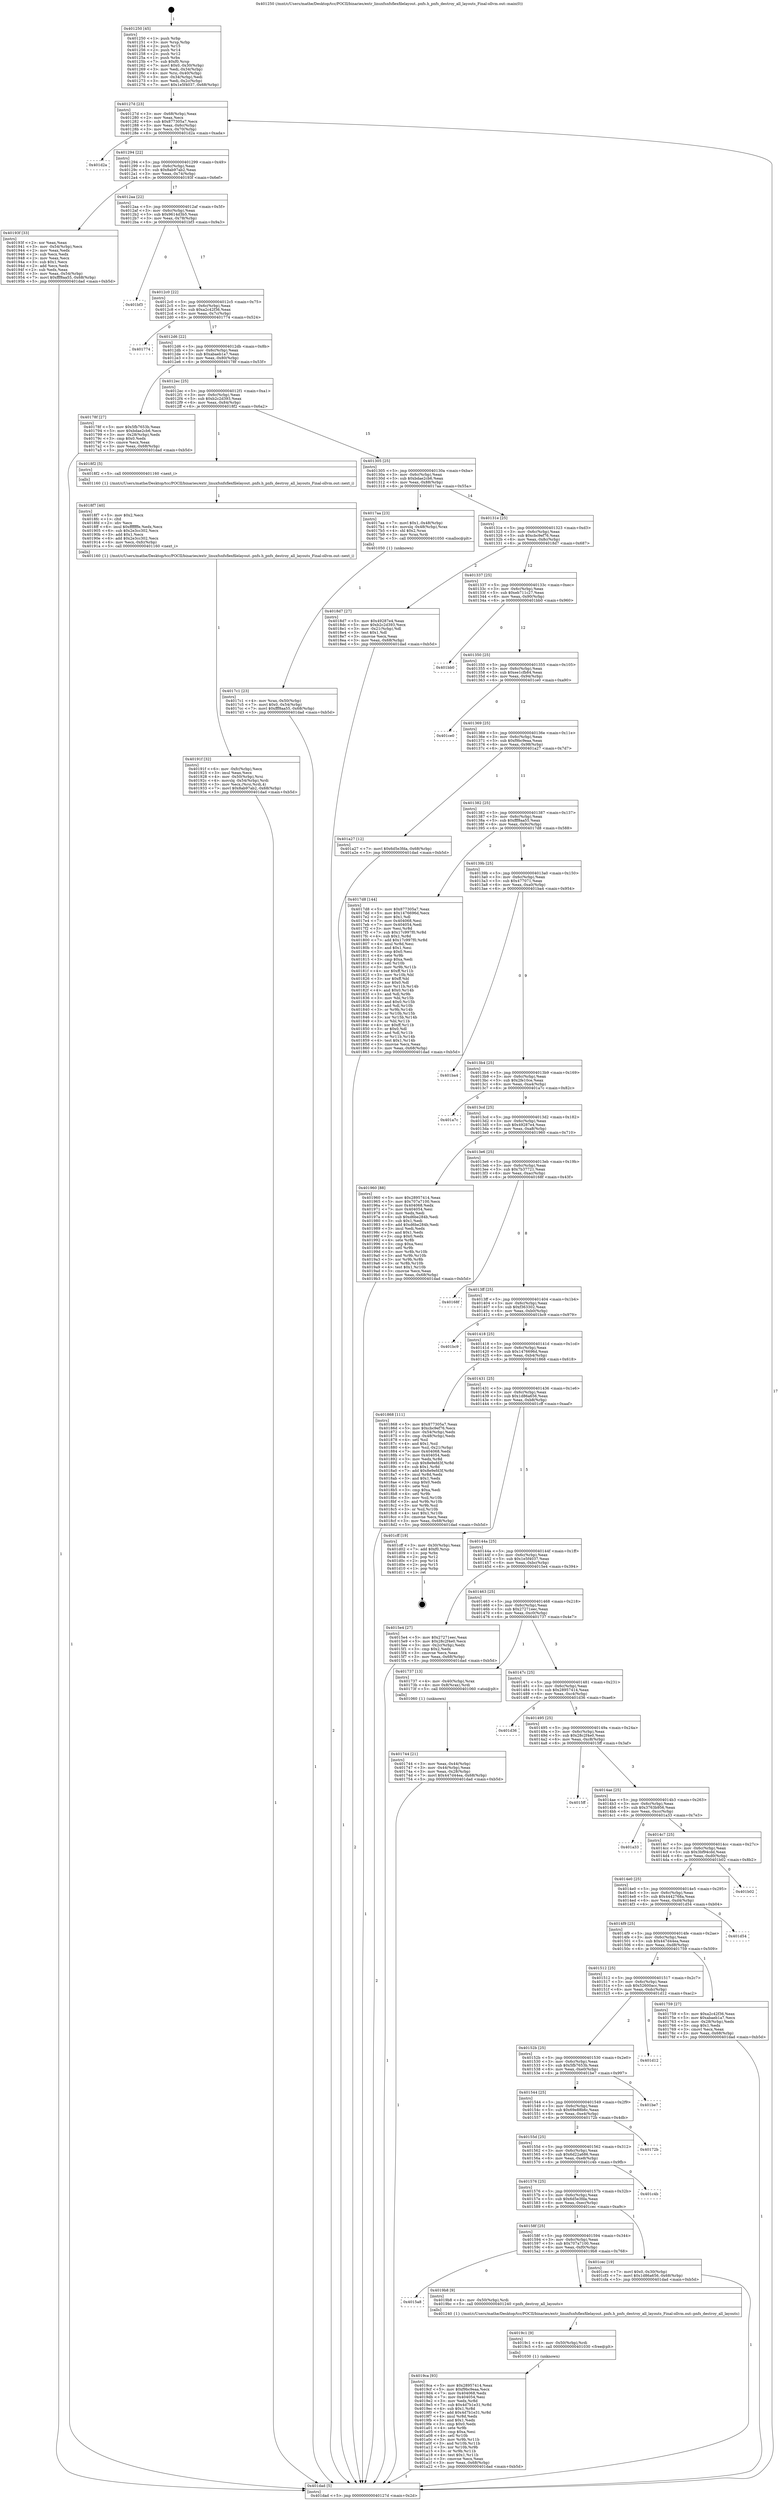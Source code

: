 digraph "0x401250" {
  label = "0x401250 (/mnt/c/Users/mathe/Desktop/tcc/POCII/binaries/extr_linuxfsnfsflexfilelayout..pnfs.h_pnfs_destroy_all_layouts_Final-ollvm.out::main(0))"
  labelloc = "t"
  node[shape=record]

  Entry [label="",width=0.3,height=0.3,shape=circle,fillcolor=black,style=filled]
  "0x40127d" [label="{
     0x40127d [23]\l
     | [instrs]\l
     &nbsp;&nbsp;0x40127d \<+3\>: mov -0x68(%rbp),%eax\l
     &nbsp;&nbsp;0x401280 \<+2\>: mov %eax,%ecx\l
     &nbsp;&nbsp;0x401282 \<+6\>: sub $0x877305a7,%ecx\l
     &nbsp;&nbsp;0x401288 \<+3\>: mov %eax,-0x6c(%rbp)\l
     &nbsp;&nbsp;0x40128b \<+3\>: mov %ecx,-0x70(%rbp)\l
     &nbsp;&nbsp;0x40128e \<+6\>: je 0000000000401d2a \<main+0xada\>\l
  }"]
  "0x401d2a" [label="{
     0x401d2a\l
  }", style=dashed]
  "0x401294" [label="{
     0x401294 [22]\l
     | [instrs]\l
     &nbsp;&nbsp;0x401294 \<+5\>: jmp 0000000000401299 \<main+0x49\>\l
     &nbsp;&nbsp;0x401299 \<+3\>: mov -0x6c(%rbp),%eax\l
     &nbsp;&nbsp;0x40129c \<+5\>: sub $0x8ab97ab2,%eax\l
     &nbsp;&nbsp;0x4012a1 \<+3\>: mov %eax,-0x74(%rbp)\l
     &nbsp;&nbsp;0x4012a4 \<+6\>: je 000000000040193f \<main+0x6ef\>\l
  }"]
  Exit [label="",width=0.3,height=0.3,shape=circle,fillcolor=black,style=filled,peripheries=2]
  "0x40193f" [label="{
     0x40193f [33]\l
     | [instrs]\l
     &nbsp;&nbsp;0x40193f \<+2\>: xor %eax,%eax\l
     &nbsp;&nbsp;0x401941 \<+3\>: mov -0x54(%rbp),%ecx\l
     &nbsp;&nbsp;0x401944 \<+2\>: mov %eax,%edx\l
     &nbsp;&nbsp;0x401946 \<+2\>: sub %ecx,%edx\l
     &nbsp;&nbsp;0x401948 \<+2\>: mov %eax,%ecx\l
     &nbsp;&nbsp;0x40194a \<+3\>: sub $0x1,%ecx\l
     &nbsp;&nbsp;0x40194d \<+2\>: add %ecx,%edx\l
     &nbsp;&nbsp;0x40194f \<+2\>: sub %edx,%eax\l
     &nbsp;&nbsp;0x401951 \<+3\>: mov %eax,-0x54(%rbp)\l
     &nbsp;&nbsp;0x401954 \<+7\>: movl $0xfff8aa55,-0x68(%rbp)\l
     &nbsp;&nbsp;0x40195b \<+5\>: jmp 0000000000401dad \<main+0xb5d\>\l
  }"]
  "0x4012aa" [label="{
     0x4012aa [22]\l
     | [instrs]\l
     &nbsp;&nbsp;0x4012aa \<+5\>: jmp 00000000004012af \<main+0x5f\>\l
     &nbsp;&nbsp;0x4012af \<+3\>: mov -0x6c(%rbp),%eax\l
     &nbsp;&nbsp;0x4012b2 \<+5\>: sub $0x9614d3b5,%eax\l
     &nbsp;&nbsp;0x4012b7 \<+3\>: mov %eax,-0x78(%rbp)\l
     &nbsp;&nbsp;0x4012ba \<+6\>: je 0000000000401bf3 \<main+0x9a3\>\l
  }"]
  "0x4019ca" [label="{
     0x4019ca [93]\l
     | [instrs]\l
     &nbsp;&nbsp;0x4019ca \<+5\>: mov $0x28957414,%eax\l
     &nbsp;&nbsp;0x4019cf \<+5\>: mov $0xf9bc9eaa,%ecx\l
     &nbsp;&nbsp;0x4019d4 \<+7\>: mov 0x404068,%edx\l
     &nbsp;&nbsp;0x4019db \<+7\>: mov 0x404054,%esi\l
     &nbsp;&nbsp;0x4019e2 \<+3\>: mov %edx,%r8d\l
     &nbsp;&nbsp;0x4019e5 \<+7\>: sub $0x4d7b1e31,%r8d\l
     &nbsp;&nbsp;0x4019ec \<+4\>: sub $0x1,%r8d\l
     &nbsp;&nbsp;0x4019f0 \<+7\>: add $0x4d7b1e31,%r8d\l
     &nbsp;&nbsp;0x4019f7 \<+4\>: imul %r8d,%edx\l
     &nbsp;&nbsp;0x4019fb \<+3\>: and $0x1,%edx\l
     &nbsp;&nbsp;0x4019fe \<+3\>: cmp $0x0,%edx\l
     &nbsp;&nbsp;0x401a01 \<+4\>: sete %r9b\l
     &nbsp;&nbsp;0x401a05 \<+3\>: cmp $0xa,%esi\l
     &nbsp;&nbsp;0x401a08 \<+4\>: setl %r10b\l
     &nbsp;&nbsp;0x401a0c \<+3\>: mov %r9b,%r11b\l
     &nbsp;&nbsp;0x401a0f \<+3\>: and %r10b,%r11b\l
     &nbsp;&nbsp;0x401a12 \<+3\>: xor %r10b,%r9b\l
     &nbsp;&nbsp;0x401a15 \<+3\>: or %r9b,%r11b\l
     &nbsp;&nbsp;0x401a18 \<+4\>: test $0x1,%r11b\l
     &nbsp;&nbsp;0x401a1c \<+3\>: cmovne %ecx,%eax\l
     &nbsp;&nbsp;0x401a1f \<+3\>: mov %eax,-0x68(%rbp)\l
     &nbsp;&nbsp;0x401a22 \<+5\>: jmp 0000000000401dad \<main+0xb5d\>\l
  }"]
  "0x401bf3" [label="{
     0x401bf3\l
  }", style=dashed]
  "0x4012c0" [label="{
     0x4012c0 [22]\l
     | [instrs]\l
     &nbsp;&nbsp;0x4012c0 \<+5\>: jmp 00000000004012c5 \<main+0x75\>\l
     &nbsp;&nbsp;0x4012c5 \<+3\>: mov -0x6c(%rbp),%eax\l
     &nbsp;&nbsp;0x4012c8 \<+5\>: sub $0xa2c42f36,%eax\l
     &nbsp;&nbsp;0x4012cd \<+3\>: mov %eax,-0x7c(%rbp)\l
     &nbsp;&nbsp;0x4012d0 \<+6\>: je 0000000000401774 \<main+0x524\>\l
  }"]
  "0x4019c1" [label="{
     0x4019c1 [9]\l
     | [instrs]\l
     &nbsp;&nbsp;0x4019c1 \<+4\>: mov -0x50(%rbp),%rdi\l
     &nbsp;&nbsp;0x4019c5 \<+5\>: call 0000000000401030 \<free@plt\>\l
     | [calls]\l
     &nbsp;&nbsp;0x401030 \{1\} (unknown)\l
  }"]
  "0x401774" [label="{
     0x401774\l
  }", style=dashed]
  "0x4012d6" [label="{
     0x4012d6 [22]\l
     | [instrs]\l
     &nbsp;&nbsp;0x4012d6 \<+5\>: jmp 00000000004012db \<main+0x8b\>\l
     &nbsp;&nbsp;0x4012db \<+3\>: mov -0x6c(%rbp),%eax\l
     &nbsp;&nbsp;0x4012de \<+5\>: sub $0xabaeb1a7,%eax\l
     &nbsp;&nbsp;0x4012e3 \<+3\>: mov %eax,-0x80(%rbp)\l
     &nbsp;&nbsp;0x4012e6 \<+6\>: je 000000000040178f \<main+0x53f\>\l
  }"]
  "0x4015a8" [label="{
     0x4015a8\l
  }", style=dashed]
  "0x40178f" [label="{
     0x40178f [27]\l
     | [instrs]\l
     &nbsp;&nbsp;0x40178f \<+5\>: mov $0x5fb7653b,%eax\l
     &nbsp;&nbsp;0x401794 \<+5\>: mov $0xbdae2cb6,%ecx\l
     &nbsp;&nbsp;0x401799 \<+3\>: mov -0x28(%rbp),%edx\l
     &nbsp;&nbsp;0x40179c \<+3\>: cmp $0x0,%edx\l
     &nbsp;&nbsp;0x40179f \<+3\>: cmove %ecx,%eax\l
     &nbsp;&nbsp;0x4017a2 \<+3\>: mov %eax,-0x68(%rbp)\l
     &nbsp;&nbsp;0x4017a5 \<+5\>: jmp 0000000000401dad \<main+0xb5d\>\l
  }"]
  "0x4012ec" [label="{
     0x4012ec [25]\l
     | [instrs]\l
     &nbsp;&nbsp;0x4012ec \<+5\>: jmp 00000000004012f1 \<main+0xa1\>\l
     &nbsp;&nbsp;0x4012f1 \<+3\>: mov -0x6c(%rbp),%eax\l
     &nbsp;&nbsp;0x4012f4 \<+5\>: sub $0xb2c2d393,%eax\l
     &nbsp;&nbsp;0x4012f9 \<+6\>: mov %eax,-0x84(%rbp)\l
     &nbsp;&nbsp;0x4012ff \<+6\>: je 00000000004018f2 \<main+0x6a2\>\l
  }"]
  "0x4019b8" [label="{
     0x4019b8 [9]\l
     | [instrs]\l
     &nbsp;&nbsp;0x4019b8 \<+4\>: mov -0x50(%rbp),%rdi\l
     &nbsp;&nbsp;0x4019bc \<+5\>: call 0000000000401240 \<pnfs_destroy_all_layouts\>\l
     | [calls]\l
     &nbsp;&nbsp;0x401240 \{1\} (/mnt/c/Users/mathe/Desktop/tcc/POCII/binaries/extr_linuxfsnfsflexfilelayout..pnfs.h_pnfs_destroy_all_layouts_Final-ollvm.out::pnfs_destroy_all_layouts)\l
  }"]
  "0x4018f2" [label="{
     0x4018f2 [5]\l
     | [instrs]\l
     &nbsp;&nbsp;0x4018f2 \<+5\>: call 0000000000401160 \<next_i\>\l
     | [calls]\l
     &nbsp;&nbsp;0x401160 \{1\} (/mnt/c/Users/mathe/Desktop/tcc/POCII/binaries/extr_linuxfsnfsflexfilelayout..pnfs.h_pnfs_destroy_all_layouts_Final-ollvm.out::next_i)\l
  }"]
  "0x401305" [label="{
     0x401305 [25]\l
     | [instrs]\l
     &nbsp;&nbsp;0x401305 \<+5\>: jmp 000000000040130a \<main+0xba\>\l
     &nbsp;&nbsp;0x40130a \<+3\>: mov -0x6c(%rbp),%eax\l
     &nbsp;&nbsp;0x40130d \<+5\>: sub $0xbdae2cb6,%eax\l
     &nbsp;&nbsp;0x401312 \<+6\>: mov %eax,-0x88(%rbp)\l
     &nbsp;&nbsp;0x401318 \<+6\>: je 00000000004017aa \<main+0x55a\>\l
  }"]
  "0x40158f" [label="{
     0x40158f [25]\l
     | [instrs]\l
     &nbsp;&nbsp;0x40158f \<+5\>: jmp 0000000000401594 \<main+0x344\>\l
     &nbsp;&nbsp;0x401594 \<+3\>: mov -0x6c(%rbp),%eax\l
     &nbsp;&nbsp;0x401597 \<+5\>: sub $0x707a7100,%eax\l
     &nbsp;&nbsp;0x40159c \<+6\>: mov %eax,-0xf0(%rbp)\l
     &nbsp;&nbsp;0x4015a2 \<+6\>: je 00000000004019b8 \<main+0x768\>\l
  }"]
  "0x4017aa" [label="{
     0x4017aa [23]\l
     | [instrs]\l
     &nbsp;&nbsp;0x4017aa \<+7\>: movl $0x1,-0x48(%rbp)\l
     &nbsp;&nbsp;0x4017b1 \<+4\>: movslq -0x48(%rbp),%rax\l
     &nbsp;&nbsp;0x4017b5 \<+4\>: shl $0x2,%rax\l
     &nbsp;&nbsp;0x4017b9 \<+3\>: mov %rax,%rdi\l
     &nbsp;&nbsp;0x4017bc \<+5\>: call 0000000000401050 \<malloc@plt\>\l
     | [calls]\l
     &nbsp;&nbsp;0x401050 \{1\} (unknown)\l
  }"]
  "0x40131e" [label="{
     0x40131e [25]\l
     | [instrs]\l
     &nbsp;&nbsp;0x40131e \<+5\>: jmp 0000000000401323 \<main+0xd3\>\l
     &nbsp;&nbsp;0x401323 \<+3\>: mov -0x6c(%rbp),%eax\l
     &nbsp;&nbsp;0x401326 \<+5\>: sub $0xcbc9ef76,%eax\l
     &nbsp;&nbsp;0x40132b \<+6\>: mov %eax,-0x8c(%rbp)\l
     &nbsp;&nbsp;0x401331 \<+6\>: je 00000000004018d7 \<main+0x687\>\l
  }"]
  "0x401cec" [label="{
     0x401cec [19]\l
     | [instrs]\l
     &nbsp;&nbsp;0x401cec \<+7\>: movl $0x0,-0x30(%rbp)\l
     &nbsp;&nbsp;0x401cf3 \<+7\>: movl $0x1d86a656,-0x68(%rbp)\l
     &nbsp;&nbsp;0x401cfa \<+5\>: jmp 0000000000401dad \<main+0xb5d\>\l
  }"]
  "0x4018d7" [label="{
     0x4018d7 [27]\l
     | [instrs]\l
     &nbsp;&nbsp;0x4018d7 \<+5\>: mov $0x49287e4,%eax\l
     &nbsp;&nbsp;0x4018dc \<+5\>: mov $0xb2c2d393,%ecx\l
     &nbsp;&nbsp;0x4018e1 \<+3\>: mov -0x21(%rbp),%dl\l
     &nbsp;&nbsp;0x4018e4 \<+3\>: test $0x1,%dl\l
     &nbsp;&nbsp;0x4018e7 \<+3\>: cmovne %ecx,%eax\l
     &nbsp;&nbsp;0x4018ea \<+3\>: mov %eax,-0x68(%rbp)\l
     &nbsp;&nbsp;0x4018ed \<+5\>: jmp 0000000000401dad \<main+0xb5d\>\l
  }"]
  "0x401337" [label="{
     0x401337 [25]\l
     | [instrs]\l
     &nbsp;&nbsp;0x401337 \<+5\>: jmp 000000000040133c \<main+0xec\>\l
     &nbsp;&nbsp;0x40133c \<+3\>: mov -0x6c(%rbp),%eax\l
     &nbsp;&nbsp;0x40133f \<+5\>: sub $0xeb711c27,%eax\l
     &nbsp;&nbsp;0x401344 \<+6\>: mov %eax,-0x90(%rbp)\l
     &nbsp;&nbsp;0x40134a \<+6\>: je 0000000000401bb0 \<main+0x960\>\l
  }"]
  "0x401576" [label="{
     0x401576 [25]\l
     | [instrs]\l
     &nbsp;&nbsp;0x401576 \<+5\>: jmp 000000000040157b \<main+0x32b\>\l
     &nbsp;&nbsp;0x40157b \<+3\>: mov -0x6c(%rbp),%eax\l
     &nbsp;&nbsp;0x40157e \<+5\>: sub $0x6d5e3fda,%eax\l
     &nbsp;&nbsp;0x401583 \<+6\>: mov %eax,-0xec(%rbp)\l
     &nbsp;&nbsp;0x401589 \<+6\>: je 0000000000401cec \<main+0xa9c\>\l
  }"]
  "0x401bb0" [label="{
     0x401bb0\l
  }", style=dashed]
  "0x401350" [label="{
     0x401350 [25]\l
     | [instrs]\l
     &nbsp;&nbsp;0x401350 \<+5\>: jmp 0000000000401355 \<main+0x105\>\l
     &nbsp;&nbsp;0x401355 \<+3\>: mov -0x6c(%rbp),%eax\l
     &nbsp;&nbsp;0x401358 \<+5\>: sub $0xee1cfb84,%eax\l
     &nbsp;&nbsp;0x40135d \<+6\>: mov %eax,-0x94(%rbp)\l
     &nbsp;&nbsp;0x401363 \<+6\>: je 0000000000401ce0 \<main+0xa90\>\l
  }"]
  "0x401c4b" [label="{
     0x401c4b\l
  }", style=dashed]
  "0x401ce0" [label="{
     0x401ce0\l
  }", style=dashed]
  "0x401369" [label="{
     0x401369 [25]\l
     | [instrs]\l
     &nbsp;&nbsp;0x401369 \<+5\>: jmp 000000000040136e \<main+0x11e\>\l
     &nbsp;&nbsp;0x40136e \<+3\>: mov -0x6c(%rbp),%eax\l
     &nbsp;&nbsp;0x401371 \<+5\>: sub $0xf9bc9eaa,%eax\l
     &nbsp;&nbsp;0x401376 \<+6\>: mov %eax,-0x98(%rbp)\l
     &nbsp;&nbsp;0x40137c \<+6\>: je 0000000000401a27 \<main+0x7d7\>\l
  }"]
  "0x40155d" [label="{
     0x40155d [25]\l
     | [instrs]\l
     &nbsp;&nbsp;0x40155d \<+5\>: jmp 0000000000401562 \<main+0x312\>\l
     &nbsp;&nbsp;0x401562 \<+3\>: mov -0x6c(%rbp),%eax\l
     &nbsp;&nbsp;0x401565 \<+5\>: sub $0x6d22a686,%eax\l
     &nbsp;&nbsp;0x40156a \<+6\>: mov %eax,-0xe8(%rbp)\l
     &nbsp;&nbsp;0x401570 \<+6\>: je 0000000000401c4b \<main+0x9fb\>\l
  }"]
  "0x401a27" [label="{
     0x401a27 [12]\l
     | [instrs]\l
     &nbsp;&nbsp;0x401a27 \<+7\>: movl $0x6d5e3fda,-0x68(%rbp)\l
     &nbsp;&nbsp;0x401a2e \<+5\>: jmp 0000000000401dad \<main+0xb5d\>\l
  }"]
  "0x401382" [label="{
     0x401382 [25]\l
     | [instrs]\l
     &nbsp;&nbsp;0x401382 \<+5\>: jmp 0000000000401387 \<main+0x137\>\l
     &nbsp;&nbsp;0x401387 \<+3\>: mov -0x6c(%rbp),%eax\l
     &nbsp;&nbsp;0x40138a \<+5\>: sub $0xfff8aa55,%eax\l
     &nbsp;&nbsp;0x40138f \<+6\>: mov %eax,-0x9c(%rbp)\l
     &nbsp;&nbsp;0x401395 \<+6\>: je 00000000004017d8 \<main+0x588\>\l
  }"]
  "0x40172b" [label="{
     0x40172b\l
  }", style=dashed]
  "0x4017d8" [label="{
     0x4017d8 [144]\l
     | [instrs]\l
     &nbsp;&nbsp;0x4017d8 \<+5\>: mov $0x877305a7,%eax\l
     &nbsp;&nbsp;0x4017dd \<+5\>: mov $0x1476696d,%ecx\l
     &nbsp;&nbsp;0x4017e2 \<+2\>: mov $0x1,%dl\l
     &nbsp;&nbsp;0x4017e4 \<+7\>: mov 0x404068,%esi\l
     &nbsp;&nbsp;0x4017eb \<+7\>: mov 0x404054,%edi\l
     &nbsp;&nbsp;0x4017f2 \<+3\>: mov %esi,%r8d\l
     &nbsp;&nbsp;0x4017f5 \<+7\>: sub $0x17c997f0,%r8d\l
     &nbsp;&nbsp;0x4017fc \<+4\>: sub $0x1,%r8d\l
     &nbsp;&nbsp;0x401800 \<+7\>: add $0x17c997f0,%r8d\l
     &nbsp;&nbsp;0x401807 \<+4\>: imul %r8d,%esi\l
     &nbsp;&nbsp;0x40180b \<+3\>: and $0x1,%esi\l
     &nbsp;&nbsp;0x40180e \<+3\>: cmp $0x0,%esi\l
     &nbsp;&nbsp;0x401811 \<+4\>: sete %r9b\l
     &nbsp;&nbsp;0x401815 \<+3\>: cmp $0xa,%edi\l
     &nbsp;&nbsp;0x401818 \<+4\>: setl %r10b\l
     &nbsp;&nbsp;0x40181c \<+3\>: mov %r9b,%r11b\l
     &nbsp;&nbsp;0x40181f \<+4\>: xor $0xff,%r11b\l
     &nbsp;&nbsp;0x401823 \<+3\>: mov %r10b,%bl\l
     &nbsp;&nbsp;0x401826 \<+3\>: xor $0xff,%bl\l
     &nbsp;&nbsp;0x401829 \<+3\>: xor $0x0,%dl\l
     &nbsp;&nbsp;0x40182c \<+3\>: mov %r11b,%r14b\l
     &nbsp;&nbsp;0x40182f \<+4\>: and $0x0,%r14b\l
     &nbsp;&nbsp;0x401833 \<+3\>: and %dl,%r9b\l
     &nbsp;&nbsp;0x401836 \<+3\>: mov %bl,%r15b\l
     &nbsp;&nbsp;0x401839 \<+4\>: and $0x0,%r15b\l
     &nbsp;&nbsp;0x40183d \<+3\>: and %dl,%r10b\l
     &nbsp;&nbsp;0x401840 \<+3\>: or %r9b,%r14b\l
     &nbsp;&nbsp;0x401843 \<+3\>: or %r10b,%r15b\l
     &nbsp;&nbsp;0x401846 \<+3\>: xor %r15b,%r14b\l
     &nbsp;&nbsp;0x401849 \<+3\>: or %bl,%r11b\l
     &nbsp;&nbsp;0x40184c \<+4\>: xor $0xff,%r11b\l
     &nbsp;&nbsp;0x401850 \<+3\>: or $0x0,%dl\l
     &nbsp;&nbsp;0x401853 \<+3\>: and %dl,%r11b\l
     &nbsp;&nbsp;0x401856 \<+3\>: or %r11b,%r14b\l
     &nbsp;&nbsp;0x401859 \<+4\>: test $0x1,%r14b\l
     &nbsp;&nbsp;0x40185d \<+3\>: cmovne %ecx,%eax\l
     &nbsp;&nbsp;0x401860 \<+3\>: mov %eax,-0x68(%rbp)\l
     &nbsp;&nbsp;0x401863 \<+5\>: jmp 0000000000401dad \<main+0xb5d\>\l
  }"]
  "0x40139b" [label="{
     0x40139b [25]\l
     | [instrs]\l
     &nbsp;&nbsp;0x40139b \<+5\>: jmp 00000000004013a0 \<main+0x150\>\l
     &nbsp;&nbsp;0x4013a0 \<+3\>: mov -0x6c(%rbp),%eax\l
     &nbsp;&nbsp;0x4013a3 \<+5\>: sub $0x477071,%eax\l
     &nbsp;&nbsp;0x4013a8 \<+6\>: mov %eax,-0xa0(%rbp)\l
     &nbsp;&nbsp;0x4013ae \<+6\>: je 0000000000401ba4 \<main+0x954\>\l
  }"]
  "0x401544" [label="{
     0x401544 [25]\l
     | [instrs]\l
     &nbsp;&nbsp;0x401544 \<+5\>: jmp 0000000000401549 \<main+0x2f9\>\l
     &nbsp;&nbsp;0x401549 \<+3\>: mov -0x6c(%rbp),%eax\l
     &nbsp;&nbsp;0x40154c \<+5\>: sub $0x69e88b6c,%eax\l
     &nbsp;&nbsp;0x401551 \<+6\>: mov %eax,-0xe4(%rbp)\l
     &nbsp;&nbsp;0x401557 \<+6\>: je 000000000040172b \<main+0x4db\>\l
  }"]
  "0x401ba4" [label="{
     0x401ba4\l
  }", style=dashed]
  "0x4013b4" [label="{
     0x4013b4 [25]\l
     | [instrs]\l
     &nbsp;&nbsp;0x4013b4 \<+5\>: jmp 00000000004013b9 \<main+0x169\>\l
     &nbsp;&nbsp;0x4013b9 \<+3\>: mov -0x6c(%rbp),%eax\l
     &nbsp;&nbsp;0x4013bc \<+5\>: sub $0x2fe10ce,%eax\l
     &nbsp;&nbsp;0x4013c1 \<+6\>: mov %eax,-0xa4(%rbp)\l
     &nbsp;&nbsp;0x4013c7 \<+6\>: je 0000000000401a7c \<main+0x82c\>\l
  }"]
  "0x401be7" [label="{
     0x401be7\l
  }", style=dashed]
  "0x401a7c" [label="{
     0x401a7c\l
  }", style=dashed]
  "0x4013cd" [label="{
     0x4013cd [25]\l
     | [instrs]\l
     &nbsp;&nbsp;0x4013cd \<+5\>: jmp 00000000004013d2 \<main+0x182\>\l
     &nbsp;&nbsp;0x4013d2 \<+3\>: mov -0x6c(%rbp),%eax\l
     &nbsp;&nbsp;0x4013d5 \<+5\>: sub $0x49287e4,%eax\l
     &nbsp;&nbsp;0x4013da \<+6\>: mov %eax,-0xa8(%rbp)\l
     &nbsp;&nbsp;0x4013e0 \<+6\>: je 0000000000401960 \<main+0x710\>\l
  }"]
  "0x40152b" [label="{
     0x40152b [25]\l
     | [instrs]\l
     &nbsp;&nbsp;0x40152b \<+5\>: jmp 0000000000401530 \<main+0x2e0\>\l
     &nbsp;&nbsp;0x401530 \<+3\>: mov -0x6c(%rbp),%eax\l
     &nbsp;&nbsp;0x401533 \<+5\>: sub $0x5fb7653b,%eax\l
     &nbsp;&nbsp;0x401538 \<+6\>: mov %eax,-0xe0(%rbp)\l
     &nbsp;&nbsp;0x40153e \<+6\>: je 0000000000401be7 \<main+0x997\>\l
  }"]
  "0x401960" [label="{
     0x401960 [88]\l
     | [instrs]\l
     &nbsp;&nbsp;0x401960 \<+5\>: mov $0x28957414,%eax\l
     &nbsp;&nbsp;0x401965 \<+5\>: mov $0x707a7100,%ecx\l
     &nbsp;&nbsp;0x40196a \<+7\>: mov 0x404068,%edx\l
     &nbsp;&nbsp;0x401971 \<+7\>: mov 0x404054,%esi\l
     &nbsp;&nbsp;0x401978 \<+2\>: mov %edx,%edi\l
     &nbsp;&nbsp;0x40197a \<+6\>: sub $0xd6be284b,%edi\l
     &nbsp;&nbsp;0x401980 \<+3\>: sub $0x1,%edi\l
     &nbsp;&nbsp;0x401983 \<+6\>: add $0xd6be284b,%edi\l
     &nbsp;&nbsp;0x401989 \<+3\>: imul %edi,%edx\l
     &nbsp;&nbsp;0x40198c \<+3\>: and $0x1,%edx\l
     &nbsp;&nbsp;0x40198f \<+3\>: cmp $0x0,%edx\l
     &nbsp;&nbsp;0x401992 \<+4\>: sete %r8b\l
     &nbsp;&nbsp;0x401996 \<+3\>: cmp $0xa,%esi\l
     &nbsp;&nbsp;0x401999 \<+4\>: setl %r9b\l
     &nbsp;&nbsp;0x40199d \<+3\>: mov %r8b,%r10b\l
     &nbsp;&nbsp;0x4019a0 \<+3\>: and %r9b,%r10b\l
     &nbsp;&nbsp;0x4019a3 \<+3\>: xor %r9b,%r8b\l
     &nbsp;&nbsp;0x4019a6 \<+3\>: or %r8b,%r10b\l
     &nbsp;&nbsp;0x4019a9 \<+4\>: test $0x1,%r10b\l
     &nbsp;&nbsp;0x4019ad \<+3\>: cmovne %ecx,%eax\l
     &nbsp;&nbsp;0x4019b0 \<+3\>: mov %eax,-0x68(%rbp)\l
     &nbsp;&nbsp;0x4019b3 \<+5\>: jmp 0000000000401dad \<main+0xb5d\>\l
  }"]
  "0x4013e6" [label="{
     0x4013e6 [25]\l
     | [instrs]\l
     &nbsp;&nbsp;0x4013e6 \<+5\>: jmp 00000000004013eb \<main+0x19b\>\l
     &nbsp;&nbsp;0x4013eb \<+3\>: mov -0x6c(%rbp),%eax\l
     &nbsp;&nbsp;0x4013ee \<+5\>: sub $0x7b37721,%eax\l
     &nbsp;&nbsp;0x4013f3 \<+6\>: mov %eax,-0xac(%rbp)\l
     &nbsp;&nbsp;0x4013f9 \<+6\>: je 000000000040168f \<main+0x43f\>\l
  }"]
  "0x401d12" [label="{
     0x401d12\l
  }", style=dashed]
  "0x40168f" [label="{
     0x40168f\l
  }", style=dashed]
  "0x4013ff" [label="{
     0x4013ff [25]\l
     | [instrs]\l
     &nbsp;&nbsp;0x4013ff \<+5\>: jmp 0000000000401404 \<main+0x1b4\>\l
     &nbsp;&nbsp;0x401404 \<+3\>: mov -0x6c(%rbp),%eax\l
     &nbsp;&nbsp;0x401407 \<+5\>: sub $0xf363302,%eax\l
     &nbsp;&nbsp;0x40140c \<+6\>: mov %eax,-0xb0(%rbp)\l
     &nbsp;&nbsp;0x401412 \<+6\>: je 0000000000401bc9 \<main+0x979\>\l
  }"]
  "0x40191f" [label="{
     0x40191f [32]\l
     | [instrs]\l
     &nbsp;&nbsp;0x40191f \<+6\>: mov -0xfc(%rbp),%ecx\l
     &nbsp;&nbsp;0x401925 \<+3\>: imul %eax,%ecx\l
     &nbsp;&nbsp;0x401928 \<+4\>: mov -0x50(%rbp),%rsi\l
     &nbsp;&nbsp;0x40192c \<+4\>: movslq -0x54(%rbp),%rdi\l
     &nbsp;&nbsp;0x401930 \<+3\>: mov %ecx,(%rsi,%rdi,4)\l
     &nbsp;&nbsp;0x401933 \<+7\>: movl $0x8ab97ab2,-0x68(%rbp)\l
     &nbsp;&nbsp;0x40193a \<+5\>: jmp 0000000000401dad \<main+0xb5d\>\l
  }"]
  "0x401bc9" [label="{
     0x401bc9\l
  }", style=dashed]
  "0x401418" [label="{
     0x401418 [25]\l
     | [instrs]\l
     &nbsp;&nbsp;0x401418 \<+5\>: jmp 000000000040141d \<main+0x1cd\>\l
     &nbsp;&nbsp;0x40141d \<+3\>: mov -0x6c(%rbp),%eax\l
     &nbsp;&nbsp;0x401420 \<+5\>: sub $0x1476696d,%eax\l
     &nbsp;&nbsp;0x401425 \<+6\>: mov %eax,-0xb4(%rbp)\l
     &nbsp;&nbsp;0x40142b \<+6\>: je 0000000000401868 \<main+0x618\>\l
  }"]
  "0x4018f7" [label="{
     0x4018f7 [40]\l
     | [instrs]\l
     &nbsp;&nbsp;0x4018f7 \<+5\>: mov $0x2,%ecx\l
     &nbsp;&nbsp;0x4018fc \<+1\>: cltd\l
     &nbsp;&nbsp;0x4018fd \<+2\>: idiv %ecx\l
     &nbsp;&nbsp;0x4018ff \<+6\>: imul $0xfffffffe,%edx,%ecx\l
     &nbsp;&nbsp;0x401905 \<+6\>: sub $0x2e3cc302,%ecx\l
     &nbsp;&nbsp;0x40190b \<+3\>: add $0x1,%ecx\l
     &nbsp;&nbsp;0x40190e \<+6\>: add $0x2e3cc302,%ecx\l
     &nbsp;&nbsp;0x401914 \<+6\>: mov %ecx,-0xfc(%rbp)\l
     &nbsp;&nbsp;0x40191a \<+5\>: call 0000000000401160 \<next_i\>\l
     | [calls]\l
     &nbsp;&nbsp;0x401160 \{1\} (/mnt/c/Users/mathe/Desktop/tcc/POCII/binaries/extr_linuxfsnfsflexfilelayout..pnfs.h_pnfs_destroy_all_layouts_Final-ollvm.out::next_i)\l
  }"]
  "0x401868" [label="{
     0x401868 [111]\l
     | [instrs]\l
     &nbsp;&nbsp;0x401868 \<+5\>: mov $0x877305a7,%eax\l
     &nbsp;&nbsp;0x40186d \<+5\>: mov $0xcbc9ef76,%ecx\l
     &nbsp;&nbsp;0x401872 \<+3\>: mov -0x54(%rbp),%edx\l
     &nbsp;&nbsp;0x401875 \<+3\>: cmp -0x48(%rbp),%edx\l
     &nbsp;&nbsp;0x401878 \<+4\>: setl %sil\l
     &nbsp;&nbsp;0x40187c \<+4\>: and $0x1,%sil\l
     &nbsp;&nbsp;0x401880 \<+4\>: mov %sil,-0x21(%rbp)\l
     &nbsp;&nbsp;0x401884 \<+7\>: mov 0x404068,%edx\l
     &nbsp;&nbsp;0x40188b \<+7\>: mov 0x404054,%edi\l
     &nbsp;&nbsp;0x401892 \<+3\>: mov %edx,%r8d\l
     &nbsp;&nbsp;0x401895 \<+7\>: sub $0x8e9efd3f,%r8d\l
     &nbsp;&nbsp;0x40189c \<+4\>: sub $0x1,%r8d\l
     &nbsp;&nbsp;0x4018a0 \<+7\>: add $0x8e9efd3f,%r8d\l
     &nbsp;&nbsp;0x4018a7 \<+4\>: imul %r8d,%edx\l
     &nbsp;&nbsp;0x4018ab \<+3\>: and $0x1,%edx\l
     &nbsp;&nbsp;0x4018ae \<+3\>: cmp $0x0,%edx\l
     &nbsp;&nbsp;0x4018b1 \<+4\>: sete %sil\l
     &nbsp;&nbsp;0x4018b5 \<+3\>: cmp $0xa,%edi\l
     &nbsp;&nbsp;0x4018b8 \<+4\>: setl %r9b\l
     &nbsp;&nbsp;0x4018bc \<+3\>: mov %sil,%r10b\l
     &nbsp;&nbsp;0x4018bf \<+3\>: and %r9b,%r10b\l
     &nbsp;&nbsp;0x4018c2 \<+3\>: xor %r9b,%sil\l
     &nbsp;&nbsp;0x4018c5 \<+3\>: or %sil,%r10b\l
     &nbsp;&nbsp;0x4018c8 \<+4\>: test $0x1,%r10b\l
     &nbsp;&nbsp;0x4018cc \<+3\>: cmovne %ecx,%eax\l
     &nbsp;&nbsp;0x4018cf \<+3\>: mov %eax,-0x68(%rbp)\l
     &nbsp;&nbsp;0x4018d2 \<+5\>: jmp 0000000000401dad \<main+0xb5d\>\l
  }"]
  "0x401431" [label="{
     0x401431 [25]\l
     | [instrs]\l
     &nbsp;&nbsp;0x401431 \<+5\>: jmp 0000000000401436 \<main+0x1e6\>\l
     &nbsp;&nbsp;0x401436 \<+3\>: mov -0x6c(%rbp),%eax\l
     &nbsp;&nbsp;0x401439 \<+5\>: sub $0x1d86a656,%eax\l
     &nbsp;&nbsp;0x40143e \<+6\>: mov %eax,-0xb8(%rbp)\l
     &nbsp;&nbsp;0x401444 \<+6\>: je 0000000000401cff \<main+0xaaf\>\l
  }"]
  "0x4017c1" [label="{
     0x4017c1 [23]\l
     | [instrs]\l
     &nbsp;&nbsp;0x4017c1 \<+4\>: mov %rax,-0x50(%rbp)\l
     &nbsp;&nbsp;0x4017c5 \<+7\>: movl $0x0,-0x54(%rbp)\l
     &nbsp;&nbsp;0x4017cc \<+7\>: movl $0xfff8aa55,-0x68(%rbp)\l
     &nbsp;&nbsp;0x4017d3 \<+5\>: jmp 0000000000401dad \<main+0xb5d\>\l
  }"]
  "0x401cff" [label="{
     0x401cff [19]\l
     | [instrs]\l
     &nbsp;&nbsp;0x401cff \<+3\>: mov -0x30(%rbp),%eax\l
     &nbsp;&nbsp;0x401d02 \<+7\>: add $0xf0,%rsp\l
     &nbsp;&nbsp;0x401d09 \<+1\>: pop %rbx\l
     &nbsp;&nbsp;0x401d0a \<+2\>: pop %r12\l
     &nbsp;&nbsp;0x401d0c \<+2\>: pop %r14\l
     &nbsp;&nbsp;0x401d0e \<+2\>: pop %r15\l
     &nbsp;&nbsp;0x401d10 \<+1\>: pop %rbp\l
     &nbsp;&nbsp;0x401d11 \<+1\>: ret\l
  }"]
  "0x40144a" [label="{
     0x40144a [25]\l
     | [instrs]\l
     &nbsp;&nbsp;0x40144a \<+5\>: jmp 000000000040144f \<main+0x1ff\>\l
     &nbsp;&nbsp;0x40144f \<+3\>: mov -0x6c(%rbp),%eax\l
     &nbsp;&nbsp;0x401452 \<+5\>: sub $0x1e5f4037,%eax\l
     &nbsp;&nbsp;0x401457 \<+6\>: mov %eax,-0xbc(%rbp)\l
     &nbsp;&nbsp;0x40145d \<+6\>: je 00000000004015e4 \<main+0x394\>\l
  }"]
  "0x401512" [label="{
     0x401512 [25]\l
     | [instrs]\l
     &nbsp;&nbsp;0x401512 \<+5\>: jmp 0000000000401517 \<main+0x2c7\>\l
     &nbsp;&nbsp;0x401517 \<+3\>: mov -0x6c(%rbp),%eax\l
     &nbsp;&nbsp;0x40151a \<+5\>: sub $0x52600acc,%eax\l
     &nbsp;&nbsp;0x40151f \<+6\>: mov %eax,-0xdc(%rbp)\l
     &nbsp;&nbsp;0x401525 \<+6\>: je 0000000000401d12 \<main+0xac2\>\l
  }"]
  "0x4015e4" [label="{
     0x4015e4 [27]\l
     | [instrs]\l
     &nbsp;&nbsp;0x4015e4 \<+5\>: mov $0x27271eec,%eax\l
     &nbsp;&nbsp;0x4015e9 \<+5\>: mov $0x28c2f4e0,%ecx\l
     &nbsp;&nbsp;0x4015ee \<+3\>: mov -0x2c(%rbp),%edx\l
     &nbsp;&nbsp;0x4015f1 \<+3\>: cmp $0x2,%edx\l
     &nbsp;&nbsp;0x4015f4 \<+3\>: cmovne %ecx,%eax\l
     &nbsp;&nbsp;0x4015f7 \<+3\>: mov %eax,-0x68(%rbp)\l
     &nbsp;&nbsp;0x4015fa \<+5\>: jmp 0000000000401dad \<main+0xb5d\>\l
  }"]
  "0x401463" [label="{
     0x401463 [25]\l
     | [instrs]\l
     &nbsp;&nbsp;0x401463 \<+5\>: jmp 0000000000401468 \<main+0x218\>\l
     &nbsp;&nbsp;0x401468 \<+3\>: mov -0x6c(%rbp),%eax\l
     &nbsp;&nbsp;0x40146b \<+5\>: sub $0x27271eec,%eax\l
     &nbsp;&nbsp;0x401470 \<+6\>: mov %eax,-0xc0(%rbp)\l
     &nbsp;&nbsp;0x401476 \<+6\>: je 0000000000401737 \<main+0x4e7\>\l
  }"]
  "0x401dad" [label="{
     0x401dad [5]\l
     | [instrs]\l
     &nbsp;&nbsp;0x401dad \<+5\>: jmp 000000000040127d \<main+0x2d\>\l
  }"]
  "0x401250" [label="{
     0x401250 [45]\l
     | [instrs]\l
     &nbsp;&nbsp;0x401250 \<+1\>: push %rbp\l
     &nbsp;&nbsp;0x401251 \<+3\>: mov %rsp,%rbp\l
     &nbsp;&nbsp;0x401254 \<+2\>: push %r15\l
     &nbsp;&nbsp;0x401256 \<+2\>: push %r14\l
     &nbsp;&nbsp;0x401258 \<+2\>: push %r12\l
     &nbsp;&nbsp;0x40125a \<+1\>: push %rbx\l
     &nbsp;&nbsp;0x40125b \<+7\>: sub $0xf0,%rsp\l
     &nbsp;&nbsp;0x401262 \<+7\>: movl $0x0,-0x30(%rbp)\l
     &nbsp;&nbsp;0x401269 \<+3\>: mov %edi,-0x34(%rbp)\l
     &nbsp;&nbsp;0x40126c \<+4\>: mov %rsi,-0x40(%rbp)\l
     &nbsp;&nbsp;0x401270 \<+3\>: mov -0x34(%rbp),%edi\l
     &nbsp;&nbsp;0x401273 \<+3\>: mov %edi,-0x2c(%rbp)\l
     &nbsp;&nbsp;0x401276 \<+7\>: movl $0x1e5f4037,-0x68(%rbp)\l
  }"]
  "0x401759" [label="{
     0x401759 [27]\l
     | [instrs]\l
     &nbsp;&nbsp;0x401759 \<+5\>: mov $0xa2c42f36,%eax\l
     &nbsp;&nbsp;0x40175e \<+5\>: mov $0xabaeb1a7,%ecx\l
     &nbsp;&nbsp;0x401763 \<+3\>: mov -0x28(%rbp),%edx\l
     &nbsp;&nbsp;0x401766 \<+3\>: cmp $0x1,%edx\l
     &nbsp;&nbsp;0x401769 \<+3\>: cmovl %ecx,%eax\l
     &nbsp;&nbsp;0x40176c \<+3\>: mov %eax,-0x68(%rbp)\l
     &nbsp;&nbsp;0x40176f \<+5\>: jmp 0000000000401dad \<main+0xb5d\>\l
  }"]
  "0x401737" [label="{
     0x401737 [13]\l
     | [instrs]\l
     &nbsp;&nbsp;0x401737 \<+4\>: mov -0x40(%rbp),%rax\l
     &nbsp;&nbsp;0x40173b \<+4\>: mov 0x8(%rax),%rdi\l
     &nbsp;&nbsp;0x40173f \<+5\>: call 0000000000401060 \<atoi@plt\>\l
     | [calls]\l
     &nbsp;&nbsp;0x401060 \{1\} (unknown)\l
  }"]
  "0x40147c" [label="{
     0x40147c [25]\l
     | [instrs]\l
     &nbsp;&nbsp;0x40147c \<+5\>: jmp 0000000000401481 \<main+0x231\>\l
     &nbsp;&nbsp;0x401481 \<+3\>: mov -0x6c(%rbp),%eax\l
     &nbsp;&nbsp;0x401484 \<+5\>: sub $0x28957414,%eax\l
     &nbsp;&nbsp;0x401489 \<+6\>: mov %eax,-0xc4(%rbp)\l
     &nbsp;&nbsp;0x40148f \<+6\>: je 0000000000401d36 \<main+0xae6\>\l
  }"]
  "0x401744" [label="{
     0x401744 [21]\l
     | [instrs]\l
     &nbsp;&nbsp;0x401744 \<+3\>: mov %eax,-0x44(%rbp)\l
     &nbsp;&nbsp;0x401747 \<+3\>: mov -0x44(%rbp),%eax\l
     &nbsp;&nbsp;0x40174a \<+3\>: mov %eax,-0x28(%rbp)\l
     &nbsp;&nbsp;0x40174d \<+7\>: movl $0x447d44ea,-0x68(%rbp)\l
     &nbsp;&nbsp;0x401754 \<+5\>: jmp 0000000000401dad \<main+0xb5d\>\l
  }"]
  "0x4014f9" [label="{
     0x4014f9 [25]\l
     | [instrs]\l
     &nbsp;&nbsp;0x4014f9 \<+5\>: jmp 00000000004014fe \<main+0x2ae\>\l
     &nbsp;&nbsp;0x4014fe \<+3\>: mov -0x6c(%rbp),%eax\l
     &nbsp;&nbsp;0x401501 \<+5\>: sub $0x447d44ea,%eax\l
     &nbsp;&nbsp;0x401506 \<+6\>: mov %eax,-0xd8(%rbp)\l
     &nbsp;&nbsp;0x40150c \<+6\>: je 0000000000401759 \<main+0x509\>\l
  }"]
  "0x401d36" [label="{
     0x401d36\l
  }", style=dashed]
  "0x401495" [label="{
     0x401495 [25]\l
     | [instrs]\l
     &nbsp;&nbsp;0x401495 \<+5\>: jmp 000000000040149a \<main+0x24a\>\l
     &nbsp;&nbsp;0x40149a \<+3\>: mov -0x6c(%rbp),%eax\l
     &nbsp;&nbsp;0x40149d \<+5\>: sub $0x28c2f4e0,%eax\l
     &nbsp;&nbsp;0x4014a2 \<+6\>: mov %eax,-0xc8(%rbp)\l
     &nbsp;&nbsp;0x4014a8 \<+6\>: je 00000000004015ff \<main+0x3af\>\l
  }"]
  "0x401d54" [label="{
     0x401d54\l
  }", style=dashed]
  "0x4015ff" [label="{
     0x4015ff\l
  }", style=dashed]
  "0x4014ae" [label="{
     0x4014ae [25]\l
     | [instrs]\l
     &nbsp;&nbsp;0x4014ae \<+5\>: jmp 00000000004014b3 \<main+0x263\>\l
     &nbsp;&nbsp;0x4014b3 \<+3\>: mov -0x6c(%rbp),%eax\l
     &nbsp;&nbsp;0x4014b6 \<+5\>: sub $0x3763b956,%eax\l
     &nbsp;&nbsp;0x4014bb \<+6\>: mov %eax,-0xcc(%rbp)\l
     &nbsp;&nbsp;0x4014c1 \<+6\>: je 0000000000401a33 \<main+0x7e3\>\l
  }"]
  "0x4014e0" [label="{
     0x4014e0 [25]\l
     | [instrs]\l
     &nbsp;&nbsp;0x4014e0 \<+5\>: jmp 00000000004014e5 \<main+0x295\>\l
     &nbsp;&nbsp;0x4014e5 \<+3\>: mov -0x6c(%rbp),%eax\l
     &nbsp;&nbsp;0x4014e8 \<+5\>: sub $0x4442768a,%eax\l
     &nbsp;&nbsp;0x4014ed \<+6\>: mov %eax,-0xd4(%rbp)\l
     &nbsp;&nbsp;0x4014f3 \<+6\>: je 0000000000401d54 \<main+0xb04\>\l
  }"]
  "0x401a33" [label="{
     0x401a33\l
  }", style=dashed]
  "0x4014c7" [label="{
     0x4014c7 [25]\l
     | [instrs]\l
     &nbsp;&nbsp;0x4014c7 \<+5\>: jmp 00000000004014cc \<main+0x27c\>\l
     &nbsp;&nbsp;0x4014cc \<+3\>: mov -0x6c(%rbp),%eax\l
     &nbsp;&nbsp;0x4014cf \<+5\>: sub $0x3bf94cdd,%eax\l
     &nbsp;&nbsp;0x4014d4 \<+6\>: mov %eax,-0xd0(%rbp)\l
     &nbsp;&nbsp;0x4014da \<+6\>: je 0000000000401b02 \<main+0x8b2\>\l
  }"]
  "0x401b02" [label="{
     0x401b02\l
  }", style=dashed]
  Entry -> "0x401250" [label=" 1"]
  "0x40127d" -> "0x401d2a" [label=" 0"]
  "0x40127d" -> "0x401294" [label=" 18"]
  "0x401cff" -> Exit [label=" 1"]
  "0x401294" -> "0x40193f" [label=" 1"]
  "0x401294" -> "0x4012aa" [label=" 17"]
  "0x401cec" -> "0x401dad" [label=" 1"]
  "0x4012aa" -> "0x401bf3" [label=" 0"]
  "0x4012aa" -> "0x4012c0" [label=" 17"]
  "0x401a27" -> "0x401dad" [label=" 1"]
  "0x4012c0" -> "0x401774" [label=" 0"]
  "0x4012c0" -> "0x4012d6" [label=" 17"]
  "0x4019ca" -> "0x401dad" [label=" 1"]
  "0x4012d6" -> "0x40178f" [label=" 1"]
  "0x4012d6" -> "0x4012ec" [label=" 16"]
  "0x4019c1" -> "0x4019ca" [label=" 1"]
  "0x4012ec" -> "0x4018f2" [label=" 1"]
  "0x4012ec" -> "0x401305" [label=" 15"]
  "0x4019b8" -> "0x4019c1" [label=" 1"]
  "0x401305" -> "0x4017aa" [label=" 1"]
  "0x401305" -> "0x40131e" [label=" 14"]
  "0x40158f" -> "0x4019b8" [label=" 1"]
  "0x40131e" -> "0x4018d7" [label=" 2"]
  "0x40131e" -> "0x401337" [label=" 12"]
  "0x40158f" -> "0x4015a8" [label=" 0"]
  "0x401337" -> "0x401bb0" [label=" 0"]
  "0x401337" -> "0x401350" [label=" 12"]
  "0x401576" -> "0x401cec" [label=" 1"]
  "0x401350" -> "0x401ce0" [label=" 0"]
  "0x401350" -> "0x401369" [label=" 12"]
  "0x401576" -> "0x40158f" [label=" 1"]
  "0x401369" -> "0x401a27" [label=" 1"]
  "0x401369" -> "0x401382" [label=" 11"]
  "0x40155d" -> "0x401c4b" [label=" 0"]
  "0x401382" -> "0x4017d8" [label=" 2"]
  "0x401382" -> "0x40139b" [label=" 9"]
  "0x40155d" -> "0x401576" [label=" 2"]
  "0x40139b" -> "0x401ba4" [label=" 0"]
  "0x40139b" -> "0x4013b4" [label=" 9"]
  "0x401544" -> "0x40172b" [label=" 0"]
  "0x4013b4" -> "0x401a7c" [label=" 0"]
  "0x4013b4" -> "0x4013cd" [label=" 9"]
  "0x401544" -> "0x40155d" [label=" 2"]
  "0x4013cd" -> "0x401960" [label=" 1"]
  "0x4013cd" -> "0x4013e6" [label=" 8"]
  "0x40152b" -> "0x401be7" [label=" 0"]
  "0x4013e6" -> "0x40168f" [label=" 0"]
  "0x4013e6" -> "0x4013ff" [label=" 8"]
  "0x40152b" -> "0x401544" [label=" 2"]
  "0x4013ff" -> "0x401bc9" [label=" 0"]
  "0x4013ff" -> "0x401418" [label=" 8"]
  "0x401512" -> "0x401d12" [label=" 0"]
  "0x401418" -> "0x401868" [label=" 2"]
  "0x401418" -> "0x401431" [label=" 6"]
  "0x401512" -> "0x40152b" [label=" 2"]
  "0x401431" -> "0x401cff" [label=" 1"]
  "0x401431" -> "0x40144a" [label=" 5"]
  "0x401960" -> "0x401dad" [label=" 1"]
  "0x40144a" -> "0x4015e4" [label=" 1"]
  "0x40144a" -> "0x401463" [label=" 4"]
  "0x4015e4" -> "0x401dad" [label=" 1"]
  "0x401250" -> "0x40127d" [label=" 1"]
  "0x401dad" -> "0x40127d" [label=" 17"]
  "0x40193f" -> "0x401dad" [label=" 1"]
  "0x401463" -> "0x401737" [label=" 1"]
  "0x401463" -> "0x40147c" [label=" 3"]
  "0x401737" -> "0x401744" [label=" 1"]
  "0x401744" -> "0x401dad" [label=" 1"]
  "0x40191f" -> "0x401dad" [label=" 1"]
  "0x40147c" -> "0x401d36" [label=" 0"]
  "0x40147c" -> "0x401495" [label=" 3"]
  "0x4018f2" -> "0x4018f7" [label=" 1"]
  "0x401495" -> "0x4015ff" [label=" 0"]
  "0x401495" -> "0x4014ae" [label=" 3"]
  "0x4018d7" -> "0x401dad" [label=" 2"]
  "0x4014ae" -> "0x401a33" [label=" 0"]
  "0x4014ae" -> "0x4014c7" [label=" 3"]
  "0x4017d8" -> "0x401dad" [label=" 2"]
  "0x4014c7" -> "0x401b02" [label=" 0"]
  "0x4014c7" -> "0x4014e0" [label=" 3"]
  "0x401868" -> "0x401dad" [label=" 2"]
  "0x4014e0" -> "0x401d54" [label=" 0"]
  "0x4014e0" -> "0x4014f9" [label=" 3"]
  "0x4018f7" -> "0x40191f" [label=" 1"]
  "0x4014f9" -> "0x401759" [label=" 1"]
  "0x4014f9" -> "0x401512" [label=" 2"]
  "0x401759" -> "0x401dad" [label=" 1"]
  "0x40178f" -> "0x401dad" [label=" 1"]
  "0x4017aa" -> "0x4017c1" [label=" 1"]
  "0x4017c1" -> "0x401dad" [label=" 1"]
}
